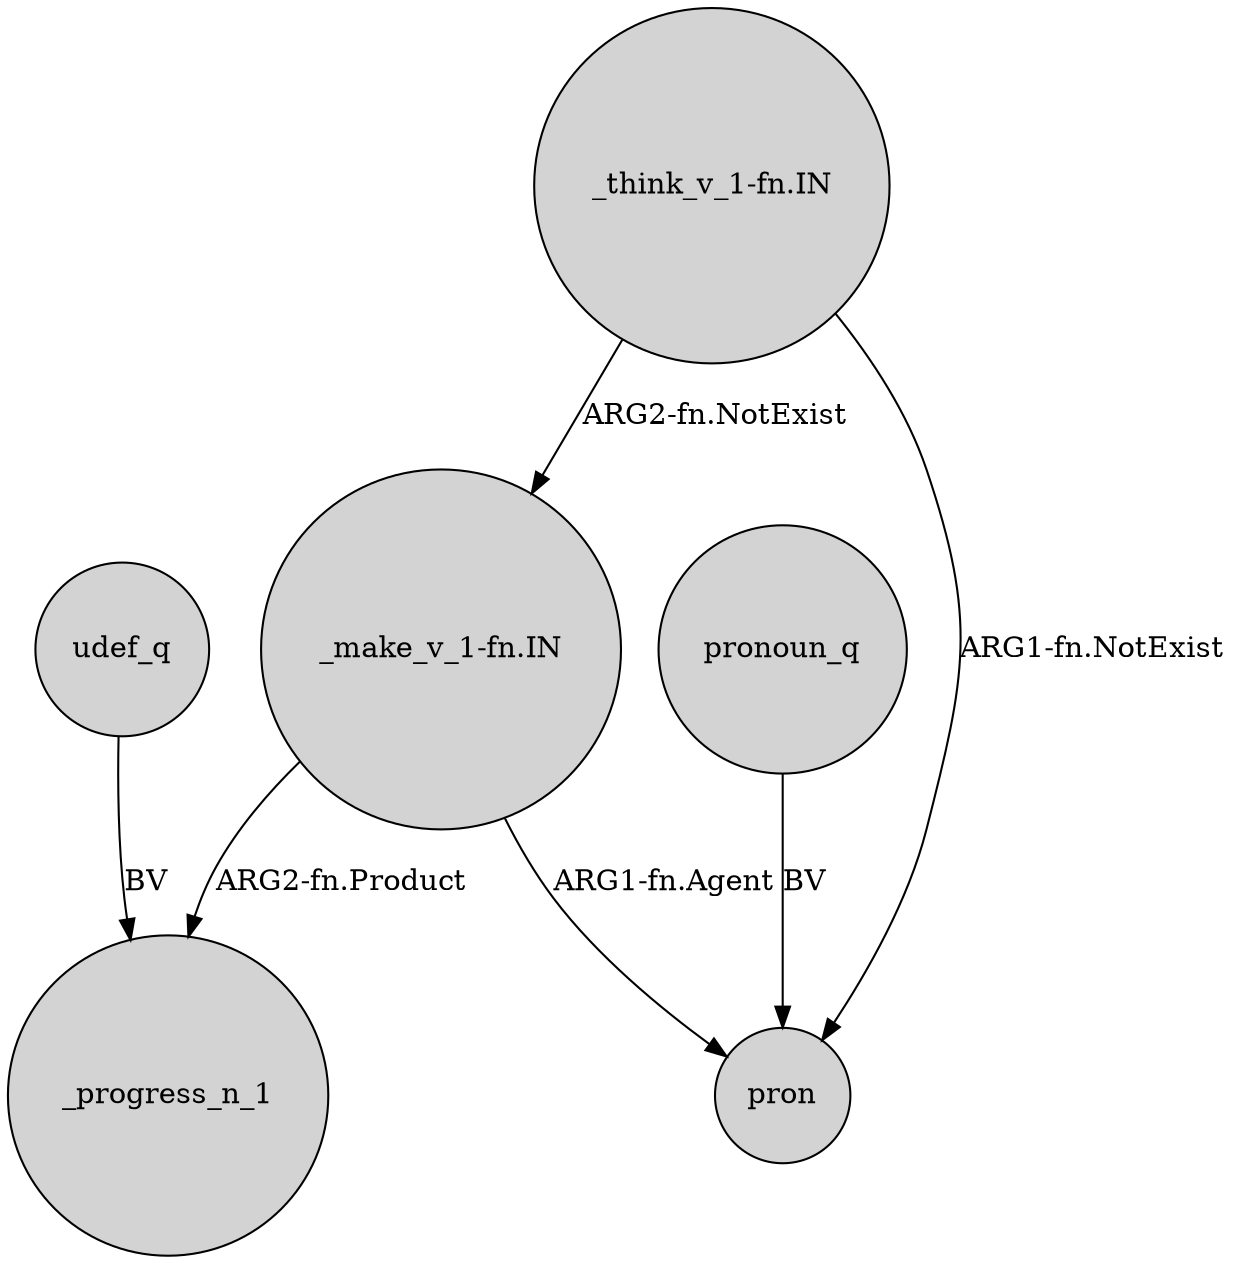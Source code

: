 digraph {
	node [shape=circle style=filled]
	"_think_v_1-fn.IN" -> "_make_v_1-fn.IN" [label="ARG2-fn.NotExist"]
	udef_q -> _progress_n_1 [label=BV]
	"_make_v_1-fn.IN" -> _progress_n_1 [label="ARG2-fn.Product"]
	"_think_v_1-fn.IN" -> pron [label="ARG1-fn.NotExist"]
	"_make_v_1-fn.IN" -> pron [label="ARG1-fn.Agent"]
	pronoun_q -> pron [label=BV]
}
